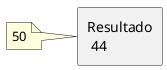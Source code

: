 @startuml

!function $somar($a, $b)
  !return $a + $b
!endfunction

!$a = 48
!$b = 2
!$c = $somar(11, 33)

rectangle "Resultado\n $c" as result
note left : $somar($a,$b)

@enduml
